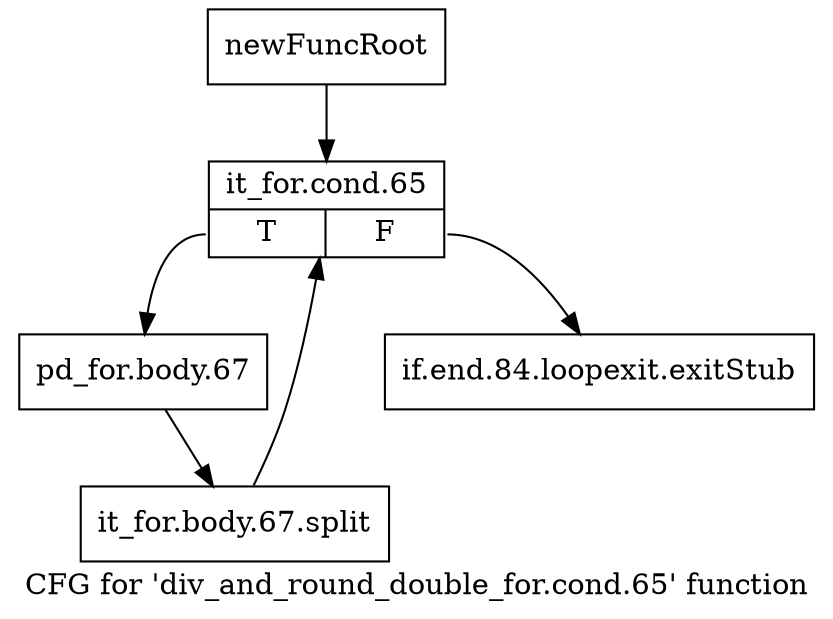 digraph "CFG for 'div_and_round_double_for.cond.65' function" {
	label="CFG for 'div_and_round_double_for.cond.65' function";

	Node0xaf45660 [shape=record,label="{newFuncRoot}"];
	Node0xaf45660 -> Node0xaf45700;
	Node0xaf456b0 [shape=record,label="{if.end.84.loopexit.exitStub}"];
	Node0xaf45700 [shape=record,label="{it_for.cond.65|{<s0>T|<s1>F}}"];
	Node0xaf45700:s0 -> Node0xaf45750;
	Node0xaf45700:s1 -> Node0xaf456b0;
	Node0xaf45750 [shape=record,label="{pd_for.body.67}"];
	Node0xaf45750 -> Node0xf530600;
	Node0xf530600 [shape=record,label="{it_for.body.67.split}"];
	Node0xf530600 -> Node0xaf45700;
}
